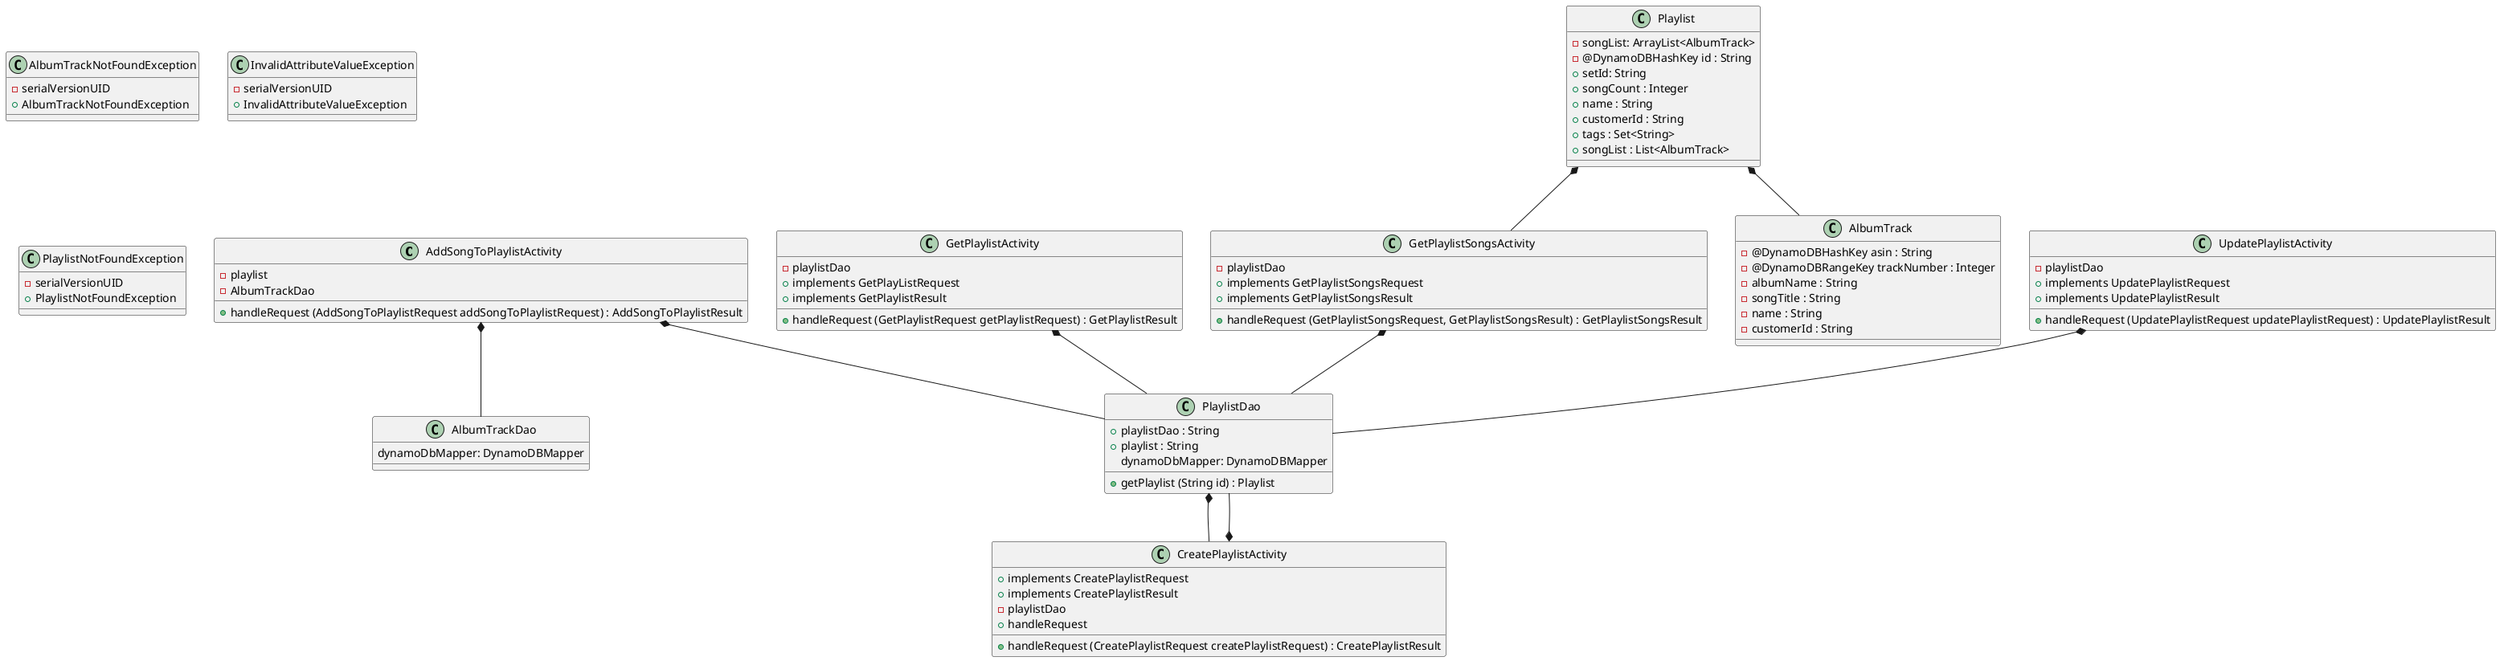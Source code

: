 PARTICIPANTS: use this file for creating the class diagram in mastery task 01
@startuml
class AddSongToPlaylistActivity{
-playlist
-AlbumTrackDao
+handleRequest (AddSongToPlaylistRequest addSongToPlaylistRequest) : AddSongToPlaylistResult
}
class CreatePlaylistActivity{
+handleRequest (CreatePlaylistRequest createPlaylistRequest) : CreatePlaylistResult
+implements CreatePlaylistRequest
+implements CreatePlaylistResult
-playlistDao
+handleRequest
}
class GetPlaylistActivity{
-playlistDao
+implements GetPlayListRequest
+implements GetPlaylistResult
+handleRequest (GetPlaylistRequest getPlaylistRequest) : GetPlaylistResult

}
class GetPlaylistSongsActivity{
-playlistDao
+implements GetPlaylistSongsRequest
+implements GetPlaylistSongsResult
+handleRequest (GetPlaylistSongsRequest, GetPlaylistSongsResult) : GetPlaylistSongsResult
}
class UpdatePlaylistActivity{
-playlistDao
+implements UpdatePlaylistRequest
+implements UpdatePlaylistResult
+handleRequest (UpdatePlaylistRequest updatePlaylistRequest) : UpdatePlaylistResult
}
class AlbumTrackDao{
dynamoDbMapper: DynamoDBMapper
}
class PlaylistDao{
+playlistDao : String
+playlist : String
+getPlaylist (String id) : Playlist
dynamoDbMapper: DynamoDBMapper
}
class AlbumTrackNotFoundException{
-serialVersionUID
+AlbumTrackNotFoundException
}
class InvalidAttributeValueException{
-serialVersionUID
+InvalidAttributeValueException
}
class PlaylistNotFoundException{
-serialVersionUID
+PlaylistNotFoundException
}
class AlbumTrack {
-@DynamoDBHashKey asin : String
-@DynamoDBRangeKey trackNumber : Integer
-albumName : String
-songTitle : String
-name : String
-customerId : String

}

class Playlist{
-songList: ArrayList<AlbumTrack>
-@DynamoDBHashKey id : String
+setId: String
+songCount : Integer
+ name : String
+ customerId : String
+ tags : Set<String>
+ songList : List<AlbumTrack>
}

Playlist *-- AlbumTrack
AddSongToPlaylistActivity *-- AlbumTrackDao
PlaylistDao *-- CreatePlaylistActivity
AddSongToPlaylistActivity *-- PlaylistDao
GetPlaylistActivity *-- PlaylistDao
Playlist *--GetPlaylistSongsActivity
UpdatePlaylistActivity *-- PlaylistDao
CreatePlaylistActivity *-- PlaylistDao
GetPlaylistSongsActivity *-- PlaylistDao


@enduml
